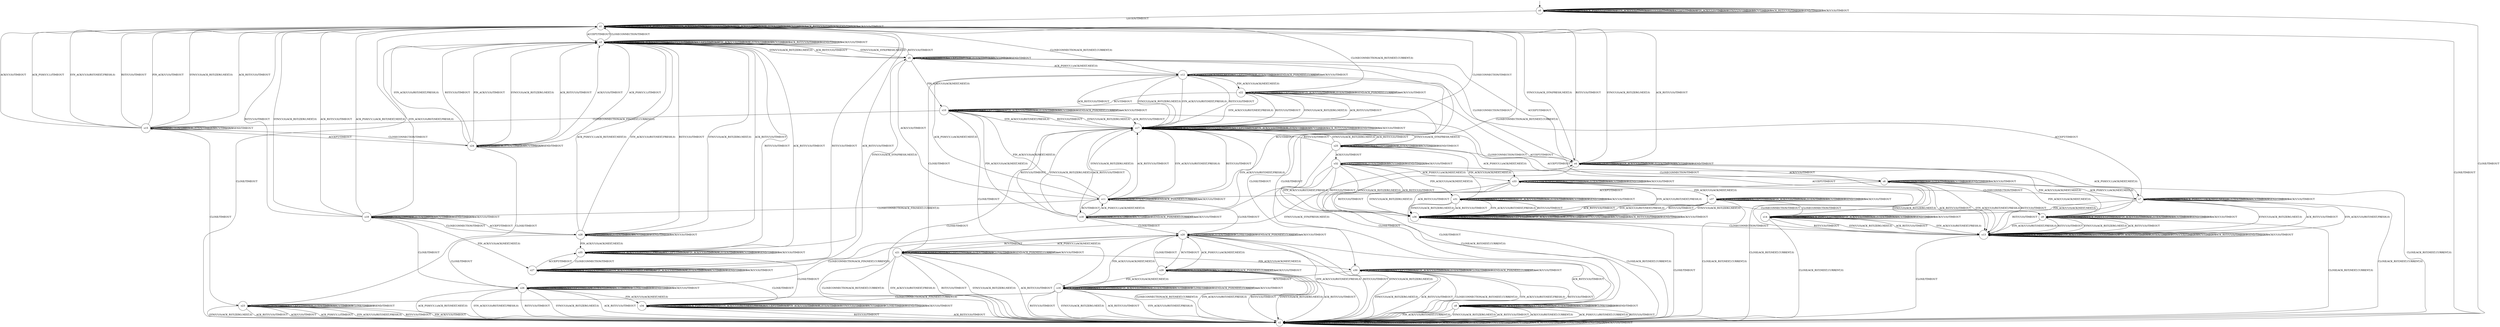 digraph G {
	label=""
	s0 [shape="circle" label="s0"];
	s1 [shape="circle" label="s1"];
	s2 [shape="circle" label="s2"];
	s3 [shape="circle" label="s3"];
	s4 [shape="circle" label="s4"];
	s5 [shape="circle" label="s5"];
	s6 [shape="circle" label="s6"];
	s7 [shape="circle" label="s7"];
	s8 [shape="circle" label="s8"];
	s9 [shape="circle" label="s9"];
	s10 [shape="circle" label="s10"];
	s11 [shape="circle" label="s11"];
	s12 [shape="circle" label="s12"];
	s13 [shape="circle" label="s13"];
	s14 [shape="circle" label="s14"];
	s15 [shape="circle" label="s15"];
	s16 [shape="circle" label="s16"];
	s17 [shape="circle" label="s17"];
	s18 [shape="circle" label="s18"];
	s19 [shape="circle" label="s19"];
	s20 [shape="circle" label="s20"];
	s21 [shape="circle" label="s21"];
	s22 [shape="circle" label="s22"];
	s23 [shape="circle" label="s23"];
	s24 [shape="circle" label="s24"];
	s25 [shape="circle" label="s25"];
	s26 [shape="circle" label="s26"];
	s27 [shape="circle" label="s27"];
	s28 [shape="circle" label="s28"];
	s29 [shape="circle" label="s29"];
	s30 [shape="circle" label="s30"];
	s31 [shape="circle" label="s31"];
	s32 [shape="circle" label="s32"];
	s33 [shape="circle" label="s33"];
	s34 [shape="circle" label="s34"];
	s35 [shape="circle" label="s35"];
	s36 [shape="circle" label="s36"];
	s37 [shape="circle" label="s37"];
	s0 [label="s0"];
	s0 -> s0[label="CLOSECONNECTION/TIMEOUT"]
	s0 -> s0[label="ACK_PSH(V,V,1)/TIMEOUT"]
	s0 -> s0[label="SYN_ACK(V,V,0)/TIMEOUT"]
	s0 -> s0[label="RST(V,V,0)/TIMEOUT"]
	s0 -> s0[label="ACCEPT/TIMEOUT"]
	s0 -> s0[label="FIN_ACK(V,V,0)/TIMEOUT"]
	s0 -> s1[label="LISTEN/TIMEOUT"]
	s0 -> s0[label="SYN(V,V,0)/TIMEOUT"]
	s0 -> s0[label="RCV/TIMEOUT"]
	s0 -> s0[label="ACK_RST(V,V,0)/TIMEOUT"]
	s0 -> s2[label="CLOSE/TIMEOUT"]
	s0 -> s0[label="SEND/TIMEOUT"]
	s0 -> s0[label="ACK(V,V,0)/TIMEOUT"]
	s1 [label="s1"];
	s1 -> s1[label="CLOSECONNECTION/TIMEOUT"]
	s1 -> s1[label="ACK_PSH(V,V,1)/TIMEOUT"]
	s1 -> s1[label="SYN_ACK(V,V,0)/TIMEOUT"]
	s1 -> s1[label="RST(V,V,0)/TIMEOUT"]
	s1 -> s3[label="ACCEPT/TIMEOUT"]
	s1 -> s1[label="FIN_ACK(V,V,0)/TIMEOUT"]
	s1 -> s1[label="LISTEN/TIMEOUT"]
	s1 -> s4[label="SYN(V,V,0)/ACK_SYN(FRESH,NEXT,0)"]
	s1 -> s1[label="RCV/TIMEOUT"]
	s1 -> s1[label="ACK_RST(V,V,0)/TIMEOUT"]
	s1 -> s2[label="CLOSE/TIMEOUT"]
	s1 -> s1[label="SEND/TIMEOUT"]
	s1 -> s1[label="ACK(V,V,0)/TIMEOUT"]
	s2 [label="s2"];
	s2 -> s2[label="CLOSECONNECTION/TIMEOUT"]
	s2 -> s2[label="ACK_PSH(V,V,1)/TIMEOUT"]
	s2 -> s2[label="SYN_ACK(V,V,0)/TIMEOUT"]
	s2 -> s2[label="RST(V,V,0)/TIMEOUT"]
	s2 -> s2[label="ACCEPT/TIMEOUT"]
	s2 -> s2[label="FIN_ACK(V,V,0)/TIMEOUT"]
	s2 -> s2[label="LISTEN/TIMEOUT"]
	s2 -> s2[label="SYN(V,V,0)/TIMEOUT"]
	s2 -> s2[label="RCV/TIMEOUT"]
	s2 -> s2[label="ACK_RST(V,V,0)/TIMEOUT"]
	s2 -> s2[label="CLOSE/TIMEOUT"]
	s2 -> s2[label="SEND/TIMEOUT"]
	s2 -> s2[label="ACK(V,V,0)/TIMEOUT"]
	s3 [label="s3"];
	s3 -> s1[label="CLOSECONNECTION/TIMEOUT"]
	s3 -> s3[label="ACK_PSH(V,V,1)/TIMEOUT"]
	s3 -> s3[label="SYN_ACK(V,V,0)/TIMEOUT"]
	s3 -> s3[label="RST(V,V,0)/TIMEOUT"]
	s3 -> s3[label="ACCEPT/TIMEOUT"]
	s3 -> s3[label="FIN_ACK(V,V,0)/TIMEOUT"]
	s3 -> s3[label="LISTEN/TIMEOUT"]
	s3 -> s5[label="SYN(V,V,0)/ACK_SYN(FRESH,NEXT,0)"]
	s3 -> s3[label="RCV/TIMEOUT"]
	s3 -> s3[label="ACK_RST(V,V,0)/TIMEOUT"]
	s3 -> s2[label="CLOSE/TIMEOUT"]
	s3 -> s3[label="SEND/TIMEOUT"]
	s3 -> s3[label="ACK(V,V,0)/TIMEOUT"]
	s4 [label="s4"];
	s4 -> s4[label="CLOSECONNECTION/TIMEOUT"]
	s4 -> s7[label="ACK_PSH(V,V,1)/ACK(NEXT,NEXT,0)"]
	s4 -> s4[label="SYN_ACK(V,V,0)/TIMEOUT"]
	s4 -> s1[label="RST(V,V,0)/TIMEOUT"]
	s4 -> s5[label="ACCEPT/TIMEOUT"]
	s4 -> s9[label="FIN_ACK(V,V,0)/ACK(NEXT,NEXT,0)"]
	s4 -> s4[label="LISTEN/TIMEOUT"]
	s4 -> s1[label="SYN(V,V,0)/ACK_RST(ZERO,NEXT,0)"]
	s4 -> s4[label="RCV/TIMEOUT"]
	s4 -> s1[label="ACK_RST(V,V,0)/TIMEOUT"]
	s4 -> s8[label="CLOSE/TIMEOUT"]
	s4 -> s4[label="SEND/TIMEOUT"]
	s4 -> s6[label="ACK(V,V,0)/TIMEOUT"]
	s5 [label="s5"];
	s5 -> s4[label="CLOSECONNECTION/TIMEOUT"]
	s5 -> s12[label="ACK_PSH(V,V,1)/ACK(NEXT,NEXT,0)"]
	s5 -> s5[label="SYN_ACK(V,V,0)/TIMEOUT"]
	s5 -> s3[label="RST(V,V,0)/TIMEOUT"]
	s5 -> s5[label="ACCEPT/TIMEOUT"]
	s5 -> s10[label="FIN_ACK(V,V,0)/ACK(NEXT,NEXT,0)"]
	s5 -> s5[label="LISTEN/TIMEOUT"]
	s5 -> s3[label="SYN(V,V,0)/ACK_RST(ZERO,NEXT,0)"]
	s5 -> s5[label="RCV/TIMEOUT"]
	s5 -> s3[label="ACK_RST(V,V,0)/TIMEOUT"]
	s5 -> s8[label="CLOSE/TIMEOUT"]
	s5 -> s5[label="SEND/TIMEOUT"]
	s5 -> s11[label="ACK(V,V,0)/TIMEOUT"]
	s6 [label="s6"];
	s6 -> s6[label="CLOSECONNECTION/TIMEOUT"]
	s6 -> s7[label="ACK_PSH(V,V,1)/ACK(NEXT,NEXT,0)"]
	s6 -> s13[label="SYN_ACK(V,V,0)/RST(NEXT,FRESH,0)"]
	s6 -> s13[label="RST(V,V,0)/TIMEOUT"]
	s6 -> s11[label="ACCEPT/TIMEOUT"]
	s6 -> s9[label="FIN_ACK(V,V,0)/ACK(NEXT,NEXT,0)"]
	s6 -> s6[label="LISTEN/TIMEOUT"]
	s6 -> s13[label="SYN(V,V,0)/ACK_RST(ZERO,NEXT,0)"]
	s6 -> s6[label="RCV/TIMEOUT"]
	s6 -> s13[label="ACK_RST(V,V,0)/TIMEOUT"]
	s6 -> s2[label="CLOSE/ACK_RST(NEXT,CURRENT,0)"]
	s6 -> s6[label="SEND/TIMEOUT"]
	s6 -> s6[label="ACK(V,V,0)/TIMEOUT"]
	s7 [label="s7"];
	s7 -> s7[label="CLOSECONNECTION/TIMEOUT"]
	s7 -> s7[label="ACK_PSH(V,V,1)/ACK(NEXT,NEXT,0)"]
	s7 -> s13[label="SYN_ACK(V,V,0)/RST(NEXT,FRESH,0)"]
	s7 -> s13[label="RST(V,V,0)/TIMEOUT"]
	s7 -> s12[label="ACCEPT/TIMEOUT"]
	s7 -> s14[label="FIN_ACK(V,V,0)/ACK(NEXT,NEXT,0)"]
	s7 -> s7[label="LISTEN/TIMEOUT"]
	s7 -> s13[label="SYN(V,V,0)/ACK_RST(ZERO,NEXT,0)"]
	s7 -> s7[label="RCV/TIMEOUT"]
	s7 -> s13[label="ACK_RST(V,V,0)/TIMEOUT"]
	s7 -> s2[label="CLOSE/ACK_RST(NEXT,CURRENT,0)"]
	s7 -> s7[label="SEND/TIMEOUT"]
	s7 -> s7[label="ACK(V,V,0)/TIMEOUT"]
	s8 [label="s8"];
	s8 -> s8[label="CLOSECONNECTION/TIMEOUT"]
	s8 -> s2[label="ACK_PSH(V,V,1)/RST(NEXT,CURRENT,0)"]
	s8 -> s8[label="SYN_ACK(V,V,0)/TIMEOUT"]
	s8 -> s2[label="RST(V,V,0)/TIMEOUT"]
	s8 -> s8[label="ACCEPT/TIMEOUT"]
	s8 -> s2[label="FIN_ACK(V,V,0)/RST(NEXT,CURRENT,0)"]
	s8 -> s8[label="LISTEN/TIMEOUT"]
	s8 -> s2[label="SYN(V,V,0)/ACK_RST(ZERO,NEXT,0)"]
	s8 -> s8[label="RCV/TIMEOUT"]
	s8 -> s2[label="ACK_RST(V,V,0)/TIMEOUT"]
	s8 -> s8[label="CLOSE/TIMEOUT"]
	s8 -> s8[label="SEND/TIMEOUT"]
	s8 -> s2[label="ACK(V,V,0)/RST(NEXT,CURRENT,0)"]
	s9 [label="s9"];
	s9 -> s9[label="CLOSECONNECTION/TIMEOUT"]
	s9 -> s9[label="ACK_PSH(V,V,1)/TIMEOUT"]
	s9 -> s13[label="SYN_ACK(V,V,0)/RST(NEXT,FRESH,0)"]
	s9 -> s13[label="RST(V,V,0)/TIMEOUT"]
	s9 -> s10[label="ACCEPT/TIMEOUT"]
	s9 -> s9[label="FIN_ACK(V,V,0)/TIMEOUT"]
	s9 -> s9[label="LISTEN/TIMEOUT"]
	s9 -> s13[label="SYN(V,V,0)/ACK_RST(ZERO,NEXT,0)"]
	s9 -> s9[label="RCV/TIMEOUT"]
	s9 -> s13[label="ACK_RST(V,V,0)/TIMEOUT"]
	s9 -> s2[label="CLOSE/ACK_RST(NEXT,CURRENT,0)"]
	s9 -> s9[label="SEND/TIMEOUT"]
	s9 -> s9[label="ACK(V,V,0)/TIMEOUT"]
	s10 [label="s10"];
	s10 -> s15[label="CLOSECONNECTION/ACK_FIN(NEXT,CURRENT,0)"]
	s10 -> s10[label="ACK_PSH(V,V,1)/TIMEOUT"]
	s10 -> s17[label="SYN_ACK(V,V,0)/RST(NEXT,FRESH,0)"]
	s10 -> s17[label="RST(V,V,0)/TIMEOUT"]
	s10 -> s10[label="ACCEPT/TIMEOUT"]
	s10 -> s10[label="FIN_ACK(V,V,0)/TIMEOUT"]
	s10 -> s10[label="LISTEN/TIMEOUT"]
	s10 -> s17[label="SYN(V,V,0)/ACK_RST(ZERO,NEXT,0)"]
	s10 -> s10[label="RCV/TIMEOUT"]
	s10 -> s17[label="ACK_RST(V,V,0)/TIMEOUT"]
	s10 -> s16[label="CLOSE/TIMEOUT"]
	s10 -> s10[label="SEND/ACK_PSH(NEXT,CURRENT,1)"]
	s10 -> s10[label="ACK(V,V,0)/TIMEOUT"]
	s11 [label="s11"];
	s11 -> s19[label="CLOSECONNECTION/ACK_FIN(NEXT,CURRENT,0)"]
	s11 -> s12[label="ACK_PSH(V,V,1)/ACK(NEXT,NEXT,0)"]
	s11 -> s17[label="SYN_ACK(V,V,0)/RST(NEXT,FRESH,0)"]
	s11 -> s17[label="RST(V,V,0)/TIMEOUT"]
	s11 -> s11[label="ACCEPT/TIMEOUT"]
	s11 -> s10[label="FIN_ACK(V,V,0)/ACK(NEXT,NEXT,0)"]
	s11 -> s11[label="LISTEN/TIMEOUT"]
	s11 -> s17[label="SYN(V,V,0)/ACK_RST(ZERO,NEXT,0)"]
	s11 -> s18[label="RCV/TIMEOUT"]
	s11 -> s17[label="ACK_RST(V,V,0)/TIMEOUT"]
	s11 -> s20[label="CLOSE/TIMEOUT"]
	s11 -> s11[label="SEND/ACK_PSH(NEXT,CURRENT,1)"]
	s11 -> s11[label="ACK(V,V,0)/TIMEOUT"]
	s12 [label="s12"];
	s12 -> s1[label="CLOSECONNECTION/ACK_RST(NEXT,CURRENT,0)"]
	s12 -> s12[label="ACK_PSH(V,V,1)/ACK(NEXT,NEXT,0)"]
	s12 -> s17[label="SYN_ACK(V,V,0)/RST(NEXT,FRESH,0)"]
	s12 -> s17[label="RST(V,V,0)/TIMEOUT"]
	s12 -> s12[label="ACCEPT/TIMEOUT"]
	s12 -> s22[label="FIN_ACK(V,V,0)/ACK(NEXT,NEXT,0)"]
	s12 -> s12[label="LISTEN/TIMEOUT"]
	s12 -> s17[label="SYN(V,V,0)/ACK_RST(ZERO,NEXT,0)"]
	s12 -> s11[label="RCV/TIMEOUT"]
	s12 -> s17[label="ACK_RST(V,V,0)/TIMEOUT"]
	s12 -> s21[label="CLOSE/TIMEOUT"]
	s12 -> s12[label="SEND/ACK_PSH(NEXT,CURRENT,1)"]
	s12 -> s12[label="ACK(V,V,0)/TIMEOUT"]
	s13 [label="s13"];
	s13 -> s13[label="CLOSECONNECTION/TIMEOUT"]
	s13 -> s13[label="ACK_PSH(V,V,1)/TIMEOUT"]
	s13 -> s13[label="SYN_ACK(V,V,0)/TIMEOUT"]
	s13 -> s13[label="RST(V,V,0)/TIMEOUT"]
	s13 -> s17[label="ACCEPT/TIMEOUT"]
	s13 -> s13[label="FIN_ACK(V,V,0)/TIMEOUT"]
	s13 -> s13[label="LISTEN/TIMEOUT"]
	s13 -> s13[label="SYN(V,V,0)/TIMEOUT"]
	s13 -> s13[label="RCV/TIMEOUT"]
	s13 -> s13[label="ACK_RST(V,V,0)/TIMEOUT"]
	s13 -> s2[label="CLOSE/TIMEOUT"]
	s13 -> s13[label="SEND/TIMEOUT"]
	s13 -> s13[label="ACK(V,V,0)/TIMEOUT"]
	s14 [label="s14"];
	s14 -> s14[label="CLOSECONNECTION/TIMEOUT"]
	s14 -> s14[label="ACK_PSH(V,V,1)/TIMEOUT"]
	s14 -> s13[label="SYN_ACK(V,V,0)/RST(NEXT,FRESH,0)"]
	s14 -> s13[label="RST(V,V,0)/TIMEOUT"]
	s14 -> s22[label="ACCEPT/TIMEOUT"]
	s14 -> s14[label="FIN_ACK(V,V,0)/TIMEOUT"]
	s14 -> s14[label="LISTEN/TIMEOUT"]
	s14 -> s13[label="SYN(V,V,0)/ACK_RST(ZERO,NEXT,0)"]
	s14 -> s14[label="RCV/TIMEOUT"]
	s14 -> s13[label="ACK_RST(V,V,0)/TIMEOUT"]
	s14 -> s2[label="CLOSE/ACK_RST(NEXT,CURRENT,0)"]
	s14 -> s14[label="SEND/TIMEOUT"]
	s14 -> s14[label="ACK(V,V,0)/TIMEOUT"]
	s15 [label="s15"];
	s15 -> s15[label="CLOSECONNECTION/TIMEOUT"]
	s15 -> s1[label="ACK_PSH(V,V,1)/TIMEOUT"]
	s15 -> s1[label="SYN_ACK(V,V,0)/RST(NEXT,FRESH,0)"]
	s15 -> s1[label="RST(V,V,0)/TIMEOUT"]
	s15 -> s24[label="ACCEPT/TIMEOUT"]
	s15 -> s1[label="FIN_ACK(V,V,0)/TIMEOUT"]
	s15 -> s15[label="LISTEN/TIMEOUT"]
	s15 -> s1[label="SYN(V,V,0)/ACK_RST(ZERO,NEXT,0)"]
	s15 -> s15[label="RCV/TIMEOUT"]
	s15 -> s1[label="ACK_RST(V,V,0)/TIMEOUT"]
	s15 -> s23[label="CLOSE/TIMEOUT"]
	s15 -> s15[label="SEND/TIMEOUT"]
	s15 -> s1[label="ACK(V,V,0)/TIMEOUT"]
	s16 [label="s16"];
	s16 -> s23[label="CLOSECONNECTION/ACK_FIN(NEXT,CURRENT,0)"]
	s16 -> s16[label="ACK_PSH(V,V,1)/TIMEOUT"]
	s16 -> s2[label="SYN_ACK(V,V,0)/RST(NEXT,FRESH,0)"]
	s16 -> s2[label="RST(V,V,0)/TIMEOUT"]
	s16 -> s16[label="ACCEPT/TIMEOUT"]
	s16 -> s16[label="FIN_ACK(V,V,0)/TIMEOUT"]
	s16 -> s16[label="LISTEN/TIMEOUT"]
	s16 -> s2[label="SYN(V,V,0)/ACK_RST(ZERO,NEXT,0)"]
	s16 -> s16[label="RCV/TIMEOUT"]
	s16 -> s2[label="ACK_RST(V,V,0)/TIMEOUT"]
	s16 -> s16[label="CLOSE/TIMEOUT"]
	s16 -> s16[label="SEND/ACK_PSH(NEXT,CURRENT,1)"]
	s16 -> s16[label="ACK(V,V,0)/TIMEOUT"]
	s17 [label="s17"];
	s17 -> s1[label="CLOSECONNECTION/TIMEOUT"]
	s17 -> s17[label="ACK_PSH(V,V,1)/TIMEOUT"]
	s17 -> s17[label="SYN_ACK(V,V,0)/TIMEOUT"]
	s17 -> s17[label="RST(V,V,0)/TIMEOUT"]
	s17 -> s17[label="ACCEPT/TIMEOUT"]
	s17 -> s17[label="FIN_ACK(V,V,0)/TIMEOUT"]
	s17 -> s17[label="LISTEN/TIMEOUT"]
	s17 -> s25[label="SYN(V,V,0)/ACK_SYN(FRESH,NEXT,0)"]
	s17 -> s17[label="RCV/TIMEOUT"]
	s17 -> s17[label="ACK_RST(V,V,0)/TIMEOUT"]
	s17 -> s2[label="CLOSE/TIMEOUT"]
	s17 -> s17[label="SEND/TIMEOUT"]
	s17 -> s17[label="ACK(V,V,0)/TIMEOUT"]
	s18 [label="s18"];
	s18 -> s1[label="CLOSECONNECTION/ACK_RST(NEXT,CURRENT,0)"]
	s18 -> s11[label="ACK_PSH(V,V,1)/ACK(NEXT,NEXT,0)"]
	s18 -> s17[label="SYN_ACK(V,V,0)/RST(NEXT,FRESH,0)"]
	s18 -> s17[label="RST(V,V,0)/TIMEOUT"]
	s18 -> s18[label="ACCEPT/TIMEOUT"]
	s18 -> s10[label="FIN_ACK(V,V,0)/ACK(NEXT,NEXT,0)"]
	s18 -> s18[label="LISTEN/TIMEOUT"]
	s18 -> s17[label="SYN(V,V,0)/ACK_RST(ZERO,NEXT,0)"]
	s18 -> s18[label="RCV/TIMEOUT"]
	s18 -> s17[label="ACK_RST(V,V,0)/TIMEOUT"]
	s18 -> s20[label="CLOSE/TIMEOUT"]
	s18 -> s18[label="SEND/ACK_PSH(NEXT,CURRENT,1)"]
	s18 -> s18[label="ACK(V,V,0)/TIMEOUT"]
	s19 [label="s19"];
	s19 -> s19[label="CLOSECONNECTION/TIMEOUT"]
	s19 -> s1[label="ACK_PSH(V,V,1)/ACK_RST(NEXT,NEXT,0)"]
	s19 -> s1[label="SYN_ACK(V,V,0)/RST(NEXT,FRESH,0)"]
	s19 -> s1[label="RST(V,V,0)/TIMEOUT"]
	s19 -> s28[label="ACCEPT/TIMEOUT"]
	s19 -> s27[label="FIN_ACK(V,V,0)/ACK(NEXT,NEXT,0)"]
	s19 -> s19[label="LISTEN/TIMEOUT"]
	s19 -> s1[label="SYN(V,V,0)/ACK_RST(ZERO,NEXT,0)"]
	s19 -> s19[label="RCV/TIMEOUT"]
	s19 -> s1[label="ACK_RST(V,V,0)/TIMEOUT"]
	s19 -> s26[label="CLOSE/TIMEOUT"]
	s19 -> s19[label="SEND/TIMEOUT"]
	s19 -> s19[label="ACK(V,V,0)/TIMEOUT"]
	s20 [label="s20"];
	s20 -> s26[label="CLOSECONNECTION/ACK_FIN(NEXT,CURRENT,0)"]
	s20 -> s21[label="ACK_PSH(V,V,1)/ACK(NEXT,NEXT,0)"]
	s20 -> s2[label="SYN_ACK(V,V,0)/RST(NEXT,FRESH,0)"]
	s20 -> s2[label="RST(V,V,0)/TIMEOUT"]
	s20 -> s20[label="ACCEPT/TIMEOUT"]
	s20 -> s16[label="FIN_ACK(V,V,0)/ACK(NEXT,NEXT,0)"]
	s20 -> s20[label="LISTEN/TIMEOUT"]
	s20 -> s2[label="SYN(V,V,0)/ACK_RST(ZERO,NEXT,0)"]
	s20 -> s29[label="RCV/TIMEOUT"]
	s20 -> s2[label="ACK_RST(V,V,0)/TIMEOUT"]
	s20 -> s20[label="CLOSE/TIMEOUT"]
	s20 -> s20[label="SEND/ACK_PSH(NEXT,CURRENT,1)"]
	s20 -> s20[label="ACK(V,V,0)/TIMEOUT"]
	s21 [label="s21"];
	s21 -> s2[label="CLOSECONNECTION/ACK_RST(NEXT,CURRENT,0)"]
	s21 -> s21[label="ACK_PSH(V,V,1)/ACK(NEXT,NEXT,0)"]
	s21 -> s2[label="SYN_ACK(V,V,0)/RST(NEXT,FRESH,0)"]
	s21 -> s2[label="RST(V,V,0)/TIMEOUT"]
	s21 -> s21[label="ACCEPT/TIMEOUT"]
	s21 -> s30[label="FIN_ACK(V,V,0)/ACK(NEXT,NEXT,0)"]
	s21 -> s21[label="LISTEN/TIMEOUT"]
	s21 -> s2[label="SYN(V,V,0)/ACK_RST(ZERO,NEXT,0)"]
	s21 -> s20[label="RCV/TIMEOUT"]
	s21 -> s2[label="ACK_RST(V,V,0)/TIMEOUT"]
	s21 -> s21[label="CLOSE/TIMEOUT"]
	s21 -> s21[label="SEND/ACK_PSH(NEXT,CURRENT,1)"]
	s21 -> s21[label="ACK(V,V,0)/TIMEOUT"]
	s22 [label="s22"];
	s22 -> s1[label="CLOSECONNECTION/ACK_RST(NEXT,CURRENT,0)"]
	s22 -> s22[label="ACK_PSH(V,V,1)/TIMEOUT"]
	s22 -> s17[label="SYN_ACK(V,V,0)/RST(NEXT,FRESH,0)"]
	s22 -> s17[label="RST(V,V,0)/TIMEOUT"]
	s22 -> s22[label="ACCEPT/TIMEOUT"]
	s22 -> s22[label="FIN_ACK(V,V,0)/TIMEOUT"]
	s22 -> s22[label="LISTEN/TIMEOUT"]
	s22 -> s17[label="SYN(V,V,0)/ACK_RST(ZERO,NEXT,0)"]
	s22 -> s10[label="RCV/TIMEOUT"]
	s22 -> s17[label="ACK_RST(V,V,0)/TIMEOUT"]
	s22 -> s30[label="CLOSE/TIMEOUT"]
	s22 -> s22[label="SEND/ACK_PSH(NEXT,CURRENT,1)"]
	s22 -> s22[label="ACK(V,V,0)/TIMEOUT"]
	s23 [label="s23"];
	s23 -> s23[label="CLOSECONNECTION/TIMEOUT"]
	s23 -> s2[label="ACK_PSH(V,V,1)/TIMEOUT"]
	s23 -> s2[label="SYN_ACK(V,V,0)/RST(NEXT,FRESH,0)"]
	s23 -> s2[label="RST(V,V,0)/TIMEOUT"]
	s23 -> s23[label="ACCEPT/TIMEOUT"]
	s23 -> s2[label="FIN_ACK(V,V,0)/TIMEOUT"]
	s23 -> s23[label="LISTEN/TIMEOUT"]
	s23 -> s2[label="SYN(V,V,0)/ACK_RST(ZERO,NEXT,0)"]
	s23 -> s23[label="RCV/TIMEOUT"]
	s23 -> s2[label="ACK_RST(V,V,0)/TIMEOUT"]
	s23 -> s23[label="CLOSE/TIMEOUT"]
	s23 -> s23[label="SEND/TIMEOUT"]
	s23 -> s2[label="ACK(V,V,0)/TIMEOUT"]
	s24 [label="s24"];
	s24 -> s15[label="CLOSECONNECTION/TIMEOUT"]
	s24 -> s3[label="ACK_PSH(V,V,1)/TIMEOUT"]
	s24 -> s3[label="SYN_ACK(V,V,0)/RST(NEXT,FRESH,0)"]
	s24 -> s3[label="RST(V,V,0)/TIMEOUT"]
	s24 -> s24[label="ACCEPT/TIMEOUT"]
	s24 -> s3[label="FIN_ACK(V,V,0)/TIMEOUT"]
	s24 -> s24[label="LISTEN/TIMEOUT"]
	s24 -> s3[label="SYN(V,V,0)/ACK_RST(ZERO,NEXT,0)"]
	s24 -> s24[label="RCV/TIMEOUT"]
	s24 -> s3[label="ACK_RST(V,V,0)/TIMEOUT"]
	s24 -> s23[label="CLOSE/TIMEOUT"]
	s24 -> s24[label="SEND/TIMEOUT"]
	s24 -> s3[label="ACK(V,V,0)/TIMEOUT"]
	s25 [label="s25"];
	s25 -> s4[label="CLOSECONNECTION/TIMEOUT"]
	s25 -> s33[label="ACK_PSH(V,V,1)/ACK(NEXT,NEXT,0)"]
	s25 -> s25[label="SYN_ACK(V,V,0)/TIMEOUT"]
	s25 -> s17[label="RST(V,V,0)/TIMEOUT"]
	s25 -> s25[label="ACCEPT/TIMEOUT"]
	s25 -> s31[label="FIN_ACK(V,V,0)/ACK(NEXT,NEXT,0)"]
	s25 -> s25[label="LISTEN/TIMEOUT"]
	s25 -> s17[label="SYN(V,V,0)/ACK_RST(ZERO,NEXT,0)"]
	s25 -> s25[label="RCV/TIMEOUT"]
	s25 -> s17[label="ACK_RST(V,V,0)/TIMEOUT"]
	s25 -> s8[label="CLOSE/TIMEOUT"]
	s25 -> s25[label="SEND/TIMEOUT"]
	s25 -> s32[label="ACK(V,V,0)/TIMEOUT"]
	s26 [label="s26"];
	s26 -> s26[label="CLOSECONNECTION/TIMEOUT"]
	s26 -> s2[label="ACK_PSH(V,V,1)/ACK_RST(NEXT,NEXT,0)"]
	s26 -> s2[label="SYN_ACK(V,V,0)/RST(NEXT,FRESH,0)"]
	s26 -> s2[label="RST(V,V,0)/TIMEOUT"]
	s26 -> s26[label="ACCEPT/TIMEOUT"]
	s26 -> s34[label="FIN_ACK(V,V,0)/ACK(NEXT,NEXT,0)"]
	s26 -> s26[label="LISTEN/TIMEOUT"]
	s26 -> s2[label="SYN(V,V,0)/ACK_RST(ZERO,NEXT,0)"]
	s26 -> s26[label="RCV/TIMEOUT"]
	s26 -> s2[label="ACK_RST(V,V,0)/TIMEOUT"]
	s26 -> s26[label="CLOSE/TIMEOUT"]
	s26 -> s26[label="SEND/TIMEOUT"]
	s26 -> s26[label="ACK(V,V,0)/TIMEOUT"]
	s27 [label="s27"];
	s27 -> s27[label="CLOSECONNECTION/TIMEOUT"]
	s27 -> s27[label="ACK_PSH(V,V,1)/TIMEOUT"]
	s27 -> s27[label="SYN_ACK(V,V,0)/RST(NEXT,FRESH,0)"]
	s27 -> s1[label="RST(V,V,0)/TIMEOUT"]
	s27 -> s35[label="ACCEPT/TIMEOUT"]
	s27 -> s27[label="FIN_ACK(V,V,0)/TIMEOUT"]
	s27 -> s27[label="LISTEN/TIMEOUT"]
	s27 -> s4[label="SYN(V,V,0)/ACK_SYN(FRESH,NEXT,0)"]
	s27 -> s27[label="RCV/TIMEOUT"]
	s27 -> s1[label="ACK_RST(V,V,0)/TIMEOUT"]
	s27 -> s34[label="CLOSE/TIMEOUT"]
	s27 -> s27[label="SEND/TIMEOUT"]
	s27 -> s27[label="ACK(V,V,0)/TIMEOUT"]
	s28 [label="s28"];
	s28 -> s19[label="CLOSECONNECTION/TIMEOUT"]
	s28 -> s3[label="ACK_PSH(V,V,1)/ACK_RST(NEXT,NEXT,0)"]
	s28 -> s3[label="SYN_ACK(V,V,0)/RST(NEXT,FRESH,0)"]
	s28 -> s3[label="RST(V,V,0)/TIMEOUT"]
	s28 -> s28[label="ACCEPT/TIMEOUT"]
	s28 -> s35[label="FIN_ACK(V,V,0)/ACK(NEXT,NEXT,0)"]
	s28 -> s28[label="LISTEN/TIMEOUT"]
	s28 -> s3[label="SYN(V,V,0)/ACK_RST(ZERO,NEXT,0)"]
	s28 -> s28[label="RCV/TIMEOUT"]
	s28 -> s3[label="ACK_RST(V,V,0)/TIMEOUT"]
	s28 -> s26[label="CLOSE/TIMEOUT"]
	s28 -> s28[label="SEND/TIMEOUT"]
	s28 -> s28[label="ACK(V,V,0)/TIMEOUT"]
	s29 [label="s29"];
	s29 -> s2[label="CLOSECONNECTION/ACK_RST(NEXT,CURRENT,0)"]
	s29 -> s20[label="ACK_PSH(V,V,1)/ACK(NEXT,NEXT,0)"]
	s29 -> s2[label="SYN_ACK(V,V,0)/RST(NEXT,FRESH,0)"]
	s29 -> s2[label="RST(V,V,0)/TIMEOUT"]
	s29 -> s29[label="ACCEPT/TIMEOUT"]
	s29 -> s16[label="FIN_ACK(V,V,0)/ACK(NEXT,NEXT,0)"]
	s29 -> s29[label="LISTEN/TIMEOUT"]
	s29 -> s2[label="SYN(V,V,0)/ACK_RST(ZERO,NEXT,0)"]
	s29 -> s29[label="RCV/TIMEOUT"]
	s29 -> s2[label="ACK_RST(V,V,0)/TIMEOUT"]
	s29 -> s20[label="CLOSE/TIMEOUT"]
	s29 -> s29[label="SEND/ACK_PSH(NEXT,CURRENT,1)"]
	s29 -> s29[label="ACK(V,V,0)/TIMEOUT"]
	s30 [label="s30"];
	s30 -> s2[label="CLOSECONNECTION/ACK_RST(NEXT,CURRENT,0)"]
	s30 -> s30[label="ACK_PSH(V,V,1)/TIMEOUT"]
	s30 -> s2[label="SYN_ACK(V,V,0)/RST(NEXT,FRESH,0)"]
	s30 -> s2[label="RST(V,V,0)/TIMEOUT"]
	s30 -> s30[label="ACCEPT/TIMEOUT"]
	s30 -> s30[label="FIN_ACK(V,V,0)/TIMEOUT"]
	s30 -> s30[label="LISTEN/TIMEOUT"]
	s30 -> s2[label="SYN(V,V,0)/ACK_RST(ZERO,NEXT,0)"]
	s30 -> s16[label="RCV/TIMEOUT"]
	s30 -> s2[label="ACK_RST(V,V,0)/TIMEOUT"]
	s30 -> s30[label="CLOSE/TIMEOUT"]
	s30 -> s30[label="SEND/ACK_PSH(NEXT,CURRENT,1)"]
	s30 -> s30[label="ACK(V,V,0)/TIMEOUT"]
	s31 [label="s31"];
	s31 -> s9[label="CLOSECONNECTION/TIMEOUT"]
	s31 -> s31[label="ACK_PSH(V,V,1)/TIMEOUT"]
	s31 -> s36[label="SYN_ACK(V,V,0)/RST(NEXT,FRESH,0)"]
	s31 -> s36[label="RST(V,V,0)/TIMEOUT"]
	s31 -> s31[label="ACCEPT/TIMEOUT"]
	s31 -> s31[label="FIN_ACK(V,V,0)/TIMEOUT"]
	s31 -> s31[label="LISTEN/TIMEOUT"]
	s31 -> s36[label="SYN(V,V,0)/ACK_RST(ZERO,NEXT,0)"]
	s31 -> s31[label="RCV/TIMEOUT"]
	s31 -> s36[label="ACK_RST(V,V,0)/TIMEOUT"]
	s31 -> s2[label="CLOSE/ACK_RST(NEXT,CURRENT,0)"]
	s31 -> s31[label="SEND/TIMEOUT"]
	s31 -> s31[label="ACK(V,V,0)/TIMEOUT"]
	s32 [label="s32"];
	s32 -> s6[label="CLOSECONNECTION/TIMEOUT"]
	s32 -> s33[label="ACK_PSH(V,V,1)/ACK(NEXT,NEXT,0)"]
	s32 -> s36[label="SYN_ACK(V,V,0)/RST(NEXT,FRESH,0)"]
	s32 -> s36[label="RST(V,V,0)/TIMEOUT"]
	s32 -> s32[label="ACCEPT/TIMEOUT"]
	s32 -> s31[label="FIN_ACK(V,V,0)/ACK(NEXT,NEXT,0)"]
	s32 -> s32[label="LISTEN/TIMEOUT"]
	s32 -> s36[label="SYN(V,V,0)/ACK_RST(ZERO,NEXT,0)"]
	s32 -> s32[label="RCV/TIMEOUT"]
	s32 -> s36[label="ACK_RST(V,V,0)/TIMEOUT"]
	s32 -> s2[label="CLOSE/ACK_RST(NEXT,CURRENT,0)"]
	s32 -> s32[label="SEND/TIMEOUT"]
	s32 -> s32[label="ACK(V,V,0)/TIMEOUT"]
	s33 [label="s33"];
	s33 -> s7[label="CLOSECONNECTION/TIMEOUT"]
	s33 -> s33[label="ACK_PSH(V,V,1)/ACK(NEXT,NEXT,0)"]
	s33 -> s36[label="SYN_ACK(V,V,0)/RST(NEXT,FRESH,0)"]
	s33 -> s36[label="RST(V,V,0)/TIMEOUT"]
	s33 -> s33[label="ACCEPT/TIMEOUT"]
	s33 -> s37[label="FIN_ACK(V,V,0)/ACK(NEXT,NEXT,0)"]
	s33 -> s33[label="LISTEN/TIMEOUT"]
	s33 -> s36[label="SYN(V,V,0)/ACK_RST(ZERO,NEXT,0)"]
	s33 -> s33[label="RCV/TIMEOUT"]
	s33 -> s36[label="ACK_RST(V,V,0)/TIMEOUT"]
	s33 -> s2[label="CLOSE/ACK_RST(NEXT,CURRENT,0)"]
	s33 -> s33[label="SEND/TIMEOUT"]
	s33 -> s33[label="ACK(V,V,0)/TIMEOUT"]
	s34 [label="s34"];
	s34 -> s34[label="CLOSECONNECTION/TIMEOUT"]
	s34 -> s34[label="ACK_PSH(V,V,1)/TIMEOUT"]
	s34 -> s34[label="SYN_ACK(V,V,0)/RST(NEXT,FRESH,0)"]
	s34 -> s2[label="RST(V,V,0)/TIMEOUT"]
	s34 -> s34[label="ACCEPT/TIMEOUT"]
	s34 -> s34[label="FIN_ACK(V,V,0)/TIMEOUT"]
	s34 -> s34[label="LISTEN/TIMEOUT"]
	s34 -> s34[label="SYN(V,V,0)/TIMEOUT"]
	s34 -> s34[label="RCV/TIMEOUT"]
	s34 -> s2[label="ACK_RST(V,V,0)/TIMEOUT"]
	s34 -> s34[label="CLOSE/TIMEOUT"]
	s34 -> s34[label="SEND/TIMEOUT"]
	s34 -> s34[label="ACK(V,V,0)/TIMEOUT"]
	s35 [label="s35"];
	s35 -> s27[label="CLOSECONNECTION/TIMEOUT"]
	s35 -> s35[label="ACK_PSH(V,V,1)/TIMEOUT"]
	s35 -> s35[label="SYN_ACK(V,V,0)/RST(NEXT,FRESH,0)"]
	s35 -> s3[label="RST(V,V,0)/TIMEOUT"]
	s35 -> s35[label="ACCEPT/TIMEOUT"]
	s35 -> s35[label="FIN_ACK(V,V,0)/TIMEOUT"]
	s35 -> s35[label="LISTEN/TIMEOUT"]
	s35 -> s5[label="SYN(V,V,0)/ACK_SYN(FRESH,NEXT,0)"]
	s35 -> s35[label="RCV/TIMEOUT"]
	s35 -> s3[label="ACK_RST(V,V,0)/TIMEOUT"]
	s35 -> s34[label="CLOSE/TIMEOUT"]
	s35 -> s35[label="SEND/TIMEOUT"]
	s35 -> s35[label="ACK(V,V,0)/TIMEOUT"]
	s36 [label="s36"];
	s36 -> s13[label="CLOSECONNECTION/TIMEOUT"]
	s36 -> s36[label="ACK_PSH(V,V,1)/TIMEOUT"]
	s36 -> s36[label="SYN_ACK(V,V,0)/TIMEOUT"]
	s36 -> s36[label="RST(V,V,0)/TIMEOUT"]
	s36 -> s36[label="ACCEPT/TIMEOUT"]
	s36 -> s36[label="FIN_ACK(V,V,0)/TIMEOUT"]
	s36 -> s36[label="LISTEN/TIMEOUT"]
	s36 -> s36[label="SYN(V,V,0)/TIMEOUT"]
	s36 -> s36[label="RCV/TIMEOUT"]
	s36 -> s36[label="ACK_RST(V,V,0)/TIMEOUT"]
	s36 -> s2[label="CLOSE/TIMEOUT"]
	s36 -> s36[label="SEND/TIMEOUT"]
	s36 -> s36[label="ACK(V,V,0)/TIMEOUT"]
	s37 [label="s37"];
	s37 -> s14[label="CLOSECONNECTION/TIMEOUT"]
	s37 -> s37[label="ACK_PSH(V,V,1)/TIMEOUT"]
	s37 -> s36[label="SYN_ACK(V,V,0)/RST(NEXT,FRESH,0)"]
	s37 -> s36[label="RST(V,V,0)/TIMEOUT"]
	s37 -> s37[label="ACCEPT/TIMEOUT"]
	s37 -> s37[label="FIN_ACK(V,V,0)/TIMEOUT"]
	s37 -> s37[label="LISTEN/TIMEOUT"]
	s37 -> s36[label="SYN(V,V,0)/ACK_RST(ZERO,NEXT,0)"]
	s37 -> s37[label="RCV/TIMEOUT"]
	s37 -> s36[label="ACK_RST(V,V,0)/TIMEOUT"]
	s37 -> s2[label="CLOSE/ACK_RST(NEXT,CURRENT,0)"]
	s37 -> s37[label="SEND/TIMEOUT"]
	s37 -> s37[label="ACK(V,V,0)/TIMEOUT"]
	
	__start0 [label="" shape="none" width="0" height="0"];
	__start0 -> s0;
}
